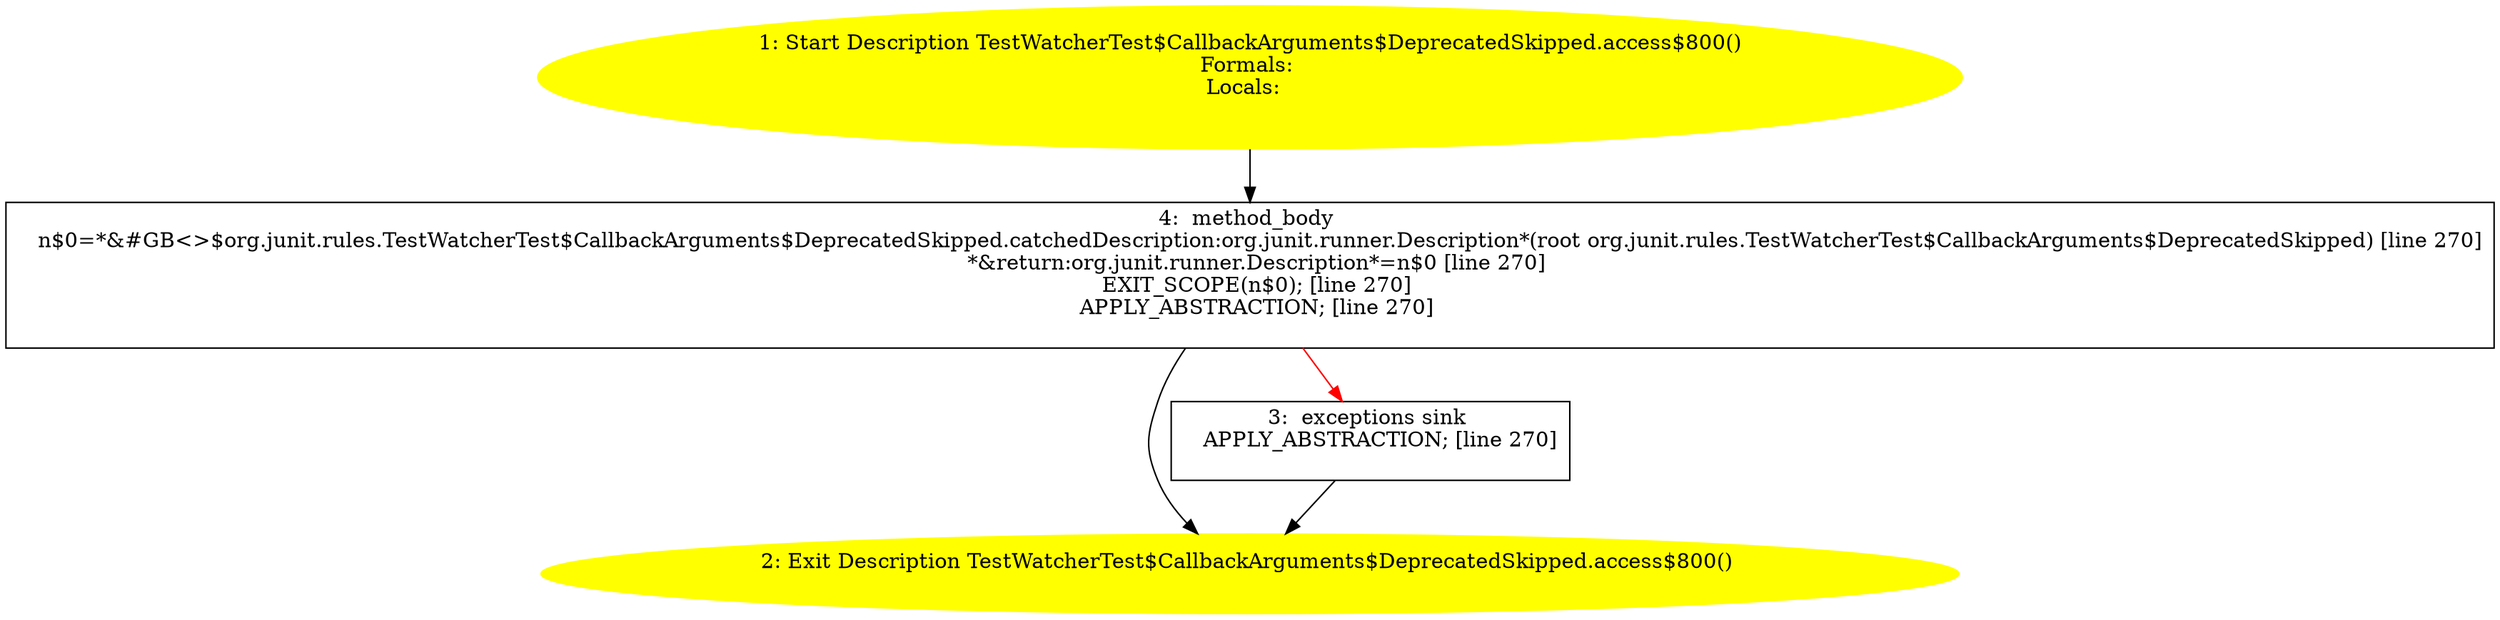 /* @generated */
digraph cfg {
"org.junit.rules.TestWatcherTest$CallbackArguments$DeprecatedSkipped.access$800():org.junit.runner.De.d8b38348ec4b154d974ac13441e2c63a_1" [label="1: Start Description TestWatcherTest$CallbackArguments$DeprecatedSkipped.access$800()\nFormals: \nLocals:  \n  " color=yellow style=filled]
	

	 "org.junit.rules.TestWatcherTest$CallbackArguments$DeprecatedSkipped.access$800():org.junit.runner.De.d8b38348ec4b154d974ac13441e2c63a_1" -> "org.junit.rules.TestWatcherTest$CallbackArguments$DeprecatedSkipped.access$800():org.junit.runner.De.d8b38348ec4b154d974ac13441e2c63a_4" ;
"org.junit.rules.TestWatcherTest$CallbackArguments$DeprecatedSkipped.access$800():org.junit.runner.De.d8b38348ec4b154d974ac13441e2c63a_2" [label="2: Exit Description TestWatcherTest$CallbackArguments$DeprecatedSkipped.access$800() \n  " color=yellow style=filled]
	

"org.junit.rules.TestWatcherTest$CallbackArguments$DeprecatedSkipped.access$800():org.junit.runner.De.d8b38348ec4b154d974ac13441e2c63a_3" [label="3:  exceptions sink \n   APPLY_ABSTRACTION; [line 270]\n " shape="box"]
	

	 "org.junit.rules.TestWatcherTest$CallbackArguments$DeprecatedSkipped.access$800():org.junit.runner.De.d8b38348ec4b154d974ac13441e2c63a_3" -> "org.junit.rules.TestWatcherTest$CallbackArguments$DeprecatedSkipped.access$800():org.junit.runner.De.d8b38348ec4b154d974ac13441e2c63a_2" ;
"org.junit.rules.TestWatcherTest$CallbackArguments$DeprecatedSkipped.access$800():org.junit.runner.De.d8b38348ec4b154d974ac13441e2c63a_4" [label="4:  method_body \n   n$0=*&#GB<>$org.junit.rules.TestWatcherTest$CallbackArguments$DeprecatedSkipped.catchedDescription:org.junit.runner.Description*(root org.junit.rules.TestWatcherTest$CallbackArguments$DeprecatedSkipped) [line 270]\n  *&return:org.junit.runner.Description*=n$0 [line 270]\n  EXIT_SCOPE(n$0); [line 270]\n  APPLY_ABSTRACTION; [line 270]\n " shape="box"]
	

	 "org.junit.rules.TestWatcherTest$CallbackArguments$DeprecatedSkipped.access$800():org.junit.runner.De.d8b38348ec4b154d974ac13441e2c63a_4" -> "org.junit.rules.TestWatcherTest$CallbackArguments$DeprecatedSkipped.access$800():org.junit.runner.De.d8b38348ec4b154d974ac13441e2c63a_2" ;
	 "org.junit.rules.TestWatcherTest$CallbackArguments$DeprecatedSkipped.access$800():org.junit.runner.De.d8b38348ec4b154d974ac13441e2c63a_4" -> "org.junit.rules.TestWatcherTest$CallbackArguments$DeprecatedSkipped.access$800():org.junit.runner.De.d8b38348ec4b154d974ac13441e2c63a_3" [color="red" ];
}
